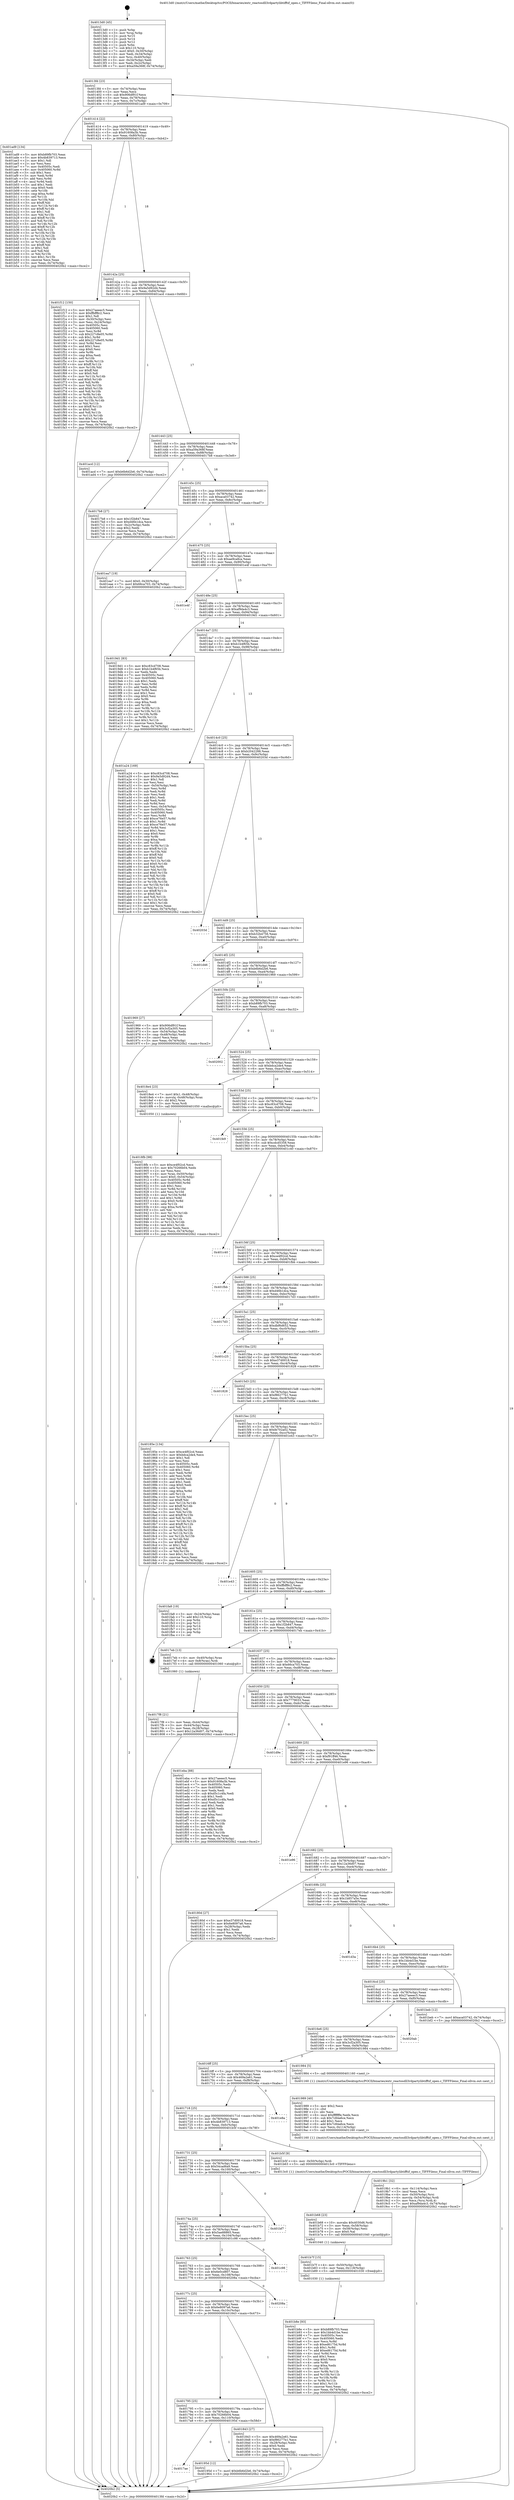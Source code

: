 digraph "0x4013d0" {
  label = "0x4013d0 (/mnt/c/Users/mathe/Desktop/tcc/POCII/binaries/extr_reactosdll3rdpartylibtifftif_open.c_TIFFFileno_Final-ollvm.out::main(0))"
  labelloc = "t"
  node[shape=record]

  Entry [label="",width=0.3,height=0.3,shape=circle,fillcolor=black,style=filled]
  "0x4013fd" [label="{
     0x4013fd [23]\l
     | [instrs]\l
     &nbsp;&nbsp;0x4013fd \<+3\>: mov -0x74(%rbp),%eax\l
     &nbsp;&nbsp;0x401400 \<+2\>: mov %eax,%ecx\l
     &nbsp;&nbsp;0x401402 \<+6\>: sub $0x906df91f,%ecx\l
     &nbsp;&nbsp;0x401408 \<+3\>: mov %eax,-0x78(%rbp)\l
     &nbsp;&nbsp;0x40140b \<+3\>: mov %ecx,-0x7c(%rbp)\l
     &nbsp;&nbsp;0x40140e \<+6\>: je 0000000000401ad9 \<main+0x709\>\l
  }"]
  "0x401ad9" [label="{
     0x401ad9 [134]\l
     | [instrs]\l
     &nbsp;&nbsp;0x401ad9 \<+5\>: mov $0xb89fb703,%eax\l
     &nbsp;&nbsp;0x401ade \<+5\>: mov $0x4b839713,%ecx\l
     &nbsp;&nbsp;0x401ae3 \<+2\>: mov $0x1,%dl\l
     &nbsp;&nbsp;0x401ae5 \<+2\>: xor %esi,%esi\l
     &nbsp;&nbsp;0x401ae7 \<+7\>: mov 0x40505c,%edi\l
     &nbsp;&nbsp;0x401aee \<+8\>: mov 0x405060,%r8d\l
     &nbsp;&nbsp;0x401af6 \<+3\>: sub $0x1,%esi\l
     &nbsp;&nbsp;0x401af9 \<+3\>: mov %edi,%r9d\l
     &nbsp;&nbsp;0x401afc \<+3\>: add %esi,%r9d\l
     &nbsp;&nbsp;0x401aff \<+4\>: imul %r9d,%edi\l
     &nbsp;&nbsp;0x401b03 \<+3\>: and $0x1,%edi\l
     &nbsp;&nbsp;0x401b06 \<+3\>: cmp $0x0,%edi\l
     &nbsp;&nbsp;0x401b09 \<+4\>: sete %r10b\l
     &nbsp;&nbsp;0x401b0d \<+4\>: cmp $0xa,%r8d\l
     &nbsp;&nbsp;0x401b11 \<+4\>: setl %r11b\l
     &nbsp;&nbsp;0x401b15 \<+3\>: mov %r10b,%bl\l
     &nbsp;&nbsp;0x401b18 \<+3\>: xor $0xff,%bl\l
     &nbsp;&nbsp;0x401b1b \<+3\>: mov %r11b,%r14b\l
     &nbsp;&nbsp;0x401b1e \<+4\>: xor $0xff,%r14b\l
     &nbsp;&nbsp;0x401b22 \<+3\>: xor $0x1,%dl\l
     &nbsp;&nbsp;0x401b25 \<+3\>: mov %bl,%r15b\l
     &nbsp;&nbsp;0x401b28 \<+4\>: and $0xff,%r15b\l
     &nbsp;&nbsp;0x401b2c \<+3\>: and %dl,%r10b\l
     &nbsp;&nbsp;0x401b2f \<+3\>: mov %r14b,%r12b\l
     &nbsp;&nbsp;0x401b32 \<+4\>: and $0xff,%r12b\l
     &nbsp;&nbsp;0x401b36 \<+3\>: and %dl,%r11b\l
     &nbsp;&nbsp;0x401b39 \<+3\>: or %r10b,%r15b\l
     &nbsp;&nbsp;0x401b3c \<+3\>: or %r11b,%r12b\l
     &nbsp;&nbsp;0x401b3f \<+3\>: xor %r12b,%r15b\l
     &nbsp;&nbsp;0x401b42 \<+3\>: or %r14b,%bl\l
     &nbsp;&nbsp;0x401b45 \<+3\>: xor $0xff,%bl\l
     &nbsp;&nbsp;0x401b48 \<+3\>: or $0x1,%dl\l
     &nbsp;&nbsp;0x401b4b \<+2\>: and %dl,%bl\l
     &nbsp;&nbsp;0x401b4d \<+3\>: or %bl,%r15b\l
     &nbsp;&nbsp;0x401b50 \<+4\>: test $0x1,%r15b\l
     &nbsp;&nbsp;0x401b54 \<+3\>: cmovne %ecx,%eax\l
     &nbsp;&nbsp;0x401b57 \<+3\>: mov %eax,-0x74(%rbp)\l
     &nbsp;&nbsp;0x401b5a \<+5\>: jmp 00000000004020b2 \<main+0xce2\>\l
  }"]
  "0x401414" [label="{
     0x401414 [22]\l
     | [instrs]\l
     &nbsp;&nbsp;0x401414 \<+5\>: jmp 0000000000401419 \<main+0x49\>\l
     &nbsp;&nbsp;0x401419 \<+3\>: mov -0x78(%rbp),%eax\l
     &nbsp;&nbsp;0x40141c \<+5\>: sub $0x91608a3b,%eax\l
     &nbsp;&nbsp;0x401421 \<+3\>: mov %eax,-0x80(%rbp)\l
     &nbsp;&nbsp;0x401424 \<+6\>: je 0000000000401f12 \<main+0xb42\>\l
  }"]
  Exit [label="",width=0.3,height=0.3,shape=circle,fillcolor=black,style=filled,peripheries=2]
  "0x401f12" [label="{
     0x401f12 [150]\l
     | [instrs]\l
     &nbsp;&nbsp;0x401f12 \<+5\>: mov $0x27aeeec5,%eax\l
     &nbsp;&nbsp;0x401f17 \<+5\>: mov $0xffbff8c2,%ecx\l
     &nbsp;&nbsp;0x401f1c \<+2\>: mov $0x1,%dl\l
     &nbsp;&nbsp;0x401f1e \<+3\>: mov -0x30(%rbp),%esi\l
     &nbsp;&nbsp;0x401f21 \<+3\>: mov %esi,-0x24(%rbp)\l
     &nbsp;&nbsp;0x401f24 \<+7\>: mov 0x40505c,%esi\l
     &nbsp;&nbsp;0x401f2b \<+7\>: mov 0x405060,%edi\l
     &nbsp;&nbsp;0x401f32 \<+3\>: mov %esi,%r8d\l
     &nbsp;&nbsp;0x401f35 \<+7\>: sub $0x227c8e05,%r8d\l
     &nbsp;&nbsp;0x401f3c \<+4\>: sub $0x1,%r8d\l
     &nbsp;&nbsp;0x401f40 \<+7\>: add $0x227c8e05,%r8d\l
     &nbsp;&nbsp;0x401f47 \<+4\>: imul %r8d,%esi\l
     &nbsp;&nbsp;0x401f4b \<+3\>: and $0x1,%esi\l
     &nbsp;&nbsp;0x401f4e \<+3\>: cmp $0x0,%esi\l
     &nbsp;&nbsp;0x401f51 \<+4\>: sete %r9b\l
     &nbsp;&nbsp;0x401f55 \<+3\>: cmp $0xa,%edi\l
     &nbsp;&nbsp;0x401f58 \<+4\>: setl %r10b\l
     &nbsp;&nbsp;0x401f5c \<+3\>: mov %r9b,%r11b\l
     &nbsp;&nbsp;0x401f5f \<+4\>: xor $0xff,%r11b\l
     &nbsp;&nbsp;0x401f63 \<+3\>: mov %r10b,%bl\l
     &nbsp;&nbsp;0x401f66 \<+3\>: xor $0xff,%bl\l
     &nbsp;&nbsp;0x401f69 \<+3\>: xor $0x0,%dl\l
     &nbsp;&nbsp;0x401f6c \<+3\>: mov %r11b,%r14b\l
     &nbsp;&nbsp;0x401f6f \<+4\>: and $0x0,%r14b\l
     &nbsp;&nbsp;0x401f73 \<+3\>: and %dl,%r9b\l
     &nbsp;&nbsp;0x401f76 \<+3\>: mov %bl,%r15b\l
     &nbsp;&nbsp;0x401f79 \<+4\>: and $0x0,%r15b\l
     &nbsp;&nbsp;0x401f7d \<+3\>: and %dl,%r10b\l
     &nbsp;&nbsp;0x401f80 \<+3\>: or %r9b,%r14b\l
     &nbsp;&nbsp;0x401f83 \<+3\>: or %r10b,%r15b\l
     &nbsp;&nbsp;0x401f86 \<+3\>: xor %r15b,%r14b\l
     &nbsp;&nbsp;0x401f89 \<+3\>: or %bl,%r11b\l
     &nbsp;&nbsp;0x401f8c \<+4\>: xor $0xff,%r11b\l
     &nbsp;&nbsp;0x401f90 \<+3\>: or $0x0,%dl\l
     &nbsp;&nbsp;0x401f93 \<+3\>: and %dl,%r11b\l
     &nbsp;&nbsp;0x401f96 \<+3\>: or %r11b,%r14b\l
     &nbsp;&nbsp;0x401f99 \<+4\>: test $0x1,%r14b\l
     &nbsp;&nbsp;0x401f9d \<+3\>: cmovne %ecx,%eax\l
     &nbsp;&nbsp;0x401fa0 \<+3\>: mov %eax,-0x74(%rbp)\l
     &nbsp;&nbsp;0x401fa3 \<+5\>: jmp 00000000004020b2 \<main+0xce2\>\l
  }"]
  "0x40142a" [label="{
     0x40142a [25]\l
     | [instrs]\l
     &nbsp;&nbsp;0x40142a \<+5\>: jmp 000000000040142f \<main+0x5f\>\l
     &nbsp;&nbsp;0x40142f \<+3\>: mov -0x78(%rbp),%eax\l
     &nbsp;&nbsp;0x401432 \<+5\>: sub $0x9a5d92d4,%eax\l
     &nbsp;&nbsp;0x401437 \<+6\>: mov %eax,-0x84(%rbp)\l
     &nbsp;&nbsp;0x40143d \<+6\>: je 0000000000401acd \<main+0x6fd\>\l
  }"]
  "0x401b8e" [label="{
     0x401b8e [93]\l
     | [instrs]\l
     &nbsp;&nbsp;0x401b8e \<+5\>: mov $0xb89fb703,%eax\l
     &nbsp;&nbsp;0x401b93 \<+5\>: mov $0x1bb4d1be,%esi\l
     &nbsp;&nbsp;0x401b98 \<+7\>: mov 0x40505c,%ecx\l
     &nbsp;&nbsp;0x401b9f \<+7\>: mov 0x405060,%edx\l
     &nbsp;&nbsp;0x401ba6 \<+3\>: mov %ecx,%r8d\l
     &nbsp;&nbsp;0x401ba9 \<+7\>: sub $0xed6175d,%r8d\l
     &nbsp;&nbsp;0x401bb0 \<+4\>: sub $0x1,%r8d\l
     &nbsp;&nbsp;0x401bb4 \<+7\>: add $0xed6175d,%r8d\l
     &nbsp;&nbsp;0x401bbb \<+4\>: imul %r8d,%ecx\l
     &nbsp;&nbsp;0x401bbf \<+3\>: and $0x1,%ecx\l
     &nbsp;&nbsp;0x401bc2 \<+3\>: cmp $0x0,%ecx\l
     &nbsp;&nbsp;0x401bc5 \<+4\>: sete %r9b\l
     &nbsp;&nbsp;0x401bc9 \<+3\>: cmp $0xa,%edx\l
     &nbsp;&nbsp;0x401bcc \<+4\>: setl %r10b\l
     &nbsp;&nbsp;0x401bd0 \<+3\>: mov %r9b,%r11b\l
     &nbsp;&nbsp;0x401bd3 \<+3\>: and %r10b,%r11b\l
     &nbsp;&nbsp;0x401bd6 \<+3\>: xor %r10b,%r9b\l
     &nbsp;&nbsp;0x401bd9 \<+3\>: or %r9b,%r11b\l
     &nbsp;&nbsp;0x401bdc \<+4\>: test $0x1,%r11b\l
     &nbsp;&nbsp;0x401be0 \<+3\>: cmovne %esi,%eax\l
     &nbsp;&nbsp;0x401be3 \<+3\>: mov %eax,-0x74(%rbp)\l
     &nbsp;&nbsp;0x401be6 \<+5\>: jmp 00000000004020b2 \<main+0xce2\>\l
  }"]
  "0x401acd" [label="{
     0x401acd [12]\l
     | [instrs]\l
     &nbsp;&nbsp;0x401acd \<+7\>: movl $0xb6b6d2b6,-0x74(%rbp)\l
     &nbsp;&nbsp;0x401ad4 \<+5\>: jmp 00000000004020b2 \<main+0xce2\>\l
  }"]
  "0x401443" [label="{
     0x401443 [25]\l
     | [instrs]\l
     &nbsp;&nbsp;0x401443 \<+5\>: jmp 0000000000401448 \<main+0x78\>\l
     &nbsp;&nbsp;0x401448 \<+3\>: mov -0x78(%rbp),%eax\l
     &nbsp;&nbsp;0x40144b \<+5\>: sub $0xa59a368f,%eax\l
     &nbsp;&nbsp;0x401450 \<+6\>: mov %eax,-0x88(%rbp)\l
     &nbsp;&nbsp;0x401456 \<+6\>: je 00000000004017b8 \<main+0x3e8\>\l
  }"]
  "0x401b7f" [label="{
     0x401b7f [15]\l
     | [instrs]\l
     &nbsp;&nbsp;0x401b7f \<+4\>: mov -0x50(%rbp),%rdi\l
     &nbsp;&nbsp;0x401b83 \<+6\>: mov %eax,-0x118(%rbp)\l
     &nbsp;&nbsp;0x401b89 \<+5\>: call 0000000000401030 \<free@plt\>\l
     | [calls]\l
     &nbsp;&nbsp;0x401030 \{1\} (unknown)\l
  }"]
  "0x4017b8" [label="{
     0x4017b8 [27]\l
     | [instrs]\l
     &nbsp;&nbsp;0x4017b8 \<+5\>: mov $0x1f2b847,%eax\l
     &nbsp;&nbsp;0x4017bd \<+5\>: mov $0xd46b1dca,%ecx\l
     &nbsp;&nbsp;0x4017c2 \<+3\>: mov -0x2c(%rbp),%edx\l
     &nbsp;&nbsp;0x4017c5 \<+3\>: cmp $0x2,%edx\l
     &nbsp;&nbsp;0x4017c8 \<+3\>: cmovne %ecx,%eax\l
     &nbsp;&nbsp;0x4017cb \<+3\>: mov %eax,-0x74(%rbp)\l
     &nbsp;&nbsp;0x4017ce \<+5\>: jmp 00000000004020b2 \<main+0xce2\>\l
  }"]
  "0x40145c" [label="{
     0x40145c [25]\l
     | [instrs]\l
     &nbsp;&nbsp;0x40145c \<+5\>: jmp 0000000000401461 \<main+0x91\>\l
     &nbsp;&nbsp;0x401461 \<+3\>: mov -0x78(%rbp),%eax\l
     &nbsp;&nbsp;0x401464 \<+5\>: sub $0xaca03742,%eax\l
     &nbsp;&nbsp;0x401469 \<+6\>: mov %eax,-0x8c(%rbp)\l
     &nbsp;&nbsp;0x40146f \<+6\>: je 0000000000401ea7 \<main+0xad7\>\l
  }"]
  "0x4020b2" [label="{
     0x4020b2 [5]\l
     | [instrs]\l
     &nbsp;&nbsp;0x4020b2 \<+5\>: jmp 00000000004013fd \<main+0x2d\>\l
  }"]
  "0x4013d0" [label="{
     0x4013d0 [45]\l
     | [instrs]\l
     &nbsp;&nbsp;0x4013d0 \<+1\>: push %rbp\l
     &nbsp;&nbsp;0x4013d1 \<+3\>: mov %rsp,%rbp\l
     &nbsp;&nbsp;0x4013d4 \<+2\>: push %r15\l
     &nbsp;&nbsp;0x4013d6 \<+2\>: push %r14\l
     &nbsp;&nbsp;0x4013d8 \<+2\>: push %r12\l
     &nbsp;&nbsp;0x4013da \<+1\>: push %rbx\l
     &nbsp;&nbsp;0x4013db \<+7\>: sub $0x110,%rsp\l
     &nbsp;&nbsp;0x4013e2 \<+7\>: movl $0x0,-0x30(%rbp)\l
     &nbsp;&nbsp;0x4013e9 \<+3\>: mov %edi,-0x34(%rbp)\l
     &nbsp;&nbsp;0x4013ec \<+4\>: mov %rsi,-0x40(%rbp)\l
     &nbsp;&nbsp;0x4013f0 \<+3\>: mov -0x34(%rbp),%edi\l
     &nbsp;&nbsp;0x4013f3 \<+3\>: mov %edi,-0x2c(%rbp)\l
     &nbsp;&nbsp;0x4013f6 \<+7\>: movl $0xa59a368f,-0x74(%rbp)\l
  }"]
  "0x401b68" [label="{
     0x401b68 [23]\l
     | [instrs]\l
     &nbsp;&nbsp;0x401b68 \<+10\>: movabs $0x4030d6,%rdi\l
     &nbsp;&nbsp;0x401b72 \<+3\>: mov %eax,-0x58(%rbp)\l
     &nbsp;&nbsp;0x401b75 \<+3\>: mov -0x58(%rbp),%esi\l
     &nbsp;&nbsp;0x401b78 \<+2\>: mov $0x0,%al\l
     &nbsp;&nbsp;0x401b7a \<+5\>: call 0000000000401040 \<printf@plt\>\l
     | [calls]\l
     &nbsp;&nbsp;0x401040 \{1\} (unknown)\l
  }"]
  "0x401ea7" [label="{
     0x401ea7 [19]\l
     | [instrs]\l
     &nbsp;&nbsp;0x401ea7 \<+7\>: movl $0x0,-0x30(%rbp)\l
     &nbsp;&nbsp;0x401eae \<+7\>: movl $0x66ca703,-0x74(%rbp)\l
     &nbsp;&nbsp;0x401eb5 \<+5\>: jmp 00000000004020b2 \<main+0xce2\>\l
  }"]
  "0x401475" [label="{
     0x401475 [25]\l
     | [instrs]\l
     &nbsp;&nbsp;0x401475 \<+5\>: jmp 000000000040147a \<main+0xaa\>\l
     &nbsp;&nbsp;0x40147a \<+3\>: mov -0x78(%rbp),%eax\l
     &nbsp;&nbsp;0x40147d \<+5\>: sub $0xae9ca8ca,%eax\l
     &nbsp;&nbsp;0x401482 \<+6\>: mov %eax,-0x90(%rbp)\l
     &nbsp;&nbsp;0x401488 \<+6\>: je 0000000000401e4f \<main+0xa7f\>\l
  }"]
  "0x4019b1" [label="{
     0x4019b1 [32]\l
     | [instrs]\l
     &nbsp;&nbsp;0x4019b1 \<+6\>: mov -0x114(%rbp),%ecx\l
     &nbsp;&nbsp;0x4019b7 \<+3\>: imul %eax,%ecx\l
     &nbsp;&nbsp;0x4019ba \<+4\>: mov -0x50(%rbp),%rsi\l
     &nbsp;&nbsp;0x4019be \<+4\>: movslq -0x54(%rbp),%rdi\l
     &nbsp;&nbsp;0x4019c2 \<+3\>: mov %ecx,(%rsi,%rdi,4)\l
     &nbsp;&nbsp;0x4019c5 \<+7\>: movl $0xaf9da4c3,-0x74(%rbp)\l
     &nbsp;&nbsp;0x4019cc \<+5\>: jmp 00000000004020b2 \<main+0xce2\>\l
  }"]
  "0x401e4f" [label="{
     0x401e4f\l
  }", style=dashed]
  "0x40148e" [label="{
     0x40148e [25]\l
     | [instrs]\l
     &nbsp;&nbsp;0x40148e \<+5\>: jmp 0000000000401493 \<main+0xc3\>\l
     &nbsp;&nbsp;0x401493 \<+3\>: mov -0x78(%rbp),%eax\l
     &nbsp;&nbsp;0x401496 \<+5\>: sub $0xaf9da4c3,%eax\l
     &nbsp;&nbsp;0x40149b \<+6\>: mov %eax,-0x94(%rbp)\l
     &nbsp;&nbsp;0x4014a1 \<+6\>: je 00000000004019d1 \<main+0x601\>\l
  }"]
  "0x401989" [label="{
     0x401989 [40]\l
     | [instrs]\l
     &nbsp;&nbsp;0x401989 \<+5\>: mov $0x2,%ecx\l
     &nbsp;&nbsp;0x40198e \<+1\>: cltd\l
     &nbsp;&nbsp;0x40198f \<+2\>: idiv %ecx\l
     &nbsp;&nbsp;0x401991 \<+6\>: imul $0xfffffffe,%edx,%ecx\l
     &nbsp;&nbsp;0x401997 \<+6\>: sub $0x7c84a6ce,%ecx\l
     &nbsp;&nbsp;0x40199d \<+3\>: add $0x1,%ecx\l
     &nbsp;&nbsp;0x4019a0 \<+6\>: add $0x7c84a6ce,%ecx\l
     &nbsp;&nbsp;0x4019a6 \<+6\>: mov %ecx,-0x114(%rbp)\l
     &nbsp;&nbsp;0x4019ac \<+5\>: call 0000000000401160 \<next_i\>\l
     | [calls]\l
     &nbsp;&nbsp;0x401160 \{1\} (/mnt/c/Users/mathe/Desktop/tcc/POCII/binaries/extr_reactosdll3rdpartylibtifftif_open.c_TIFFFileno_Final-ollvm.out::next_i)\l
  }"]
  "0x4019d1" [label="{
     0x4019d1 [83]\l
     | [instrs]\l
     &nbsp;&nbsp;0x4019d1 \<+5\>: mov $0xc83cd708,%eax\l
     &nbsp;&nbsp;0x4019d6 \<+5\>: mov $0xb1b4f65b,%ecx\l
     &nbsp;&nbsp;0x4019db \<+2\>: xor %edx,%edx\l
     &nbsp;&nbsp;0x4019dd \<+7\>: mov 0x40505c,%esi\l
     &nbsp;&nbsp;0x4019e4 \<+7\>: mov 0x405060,%edi\l
     &nbsp;&nbsp;0x4019eb \<+3\>: sub $0x1,%edx\l
     &nbsp;&nbsp;0x4019ee \<+3\>: mov %esi,%r8d\l
     &nbsp;&nbsp;0x4019f1 \<+3\>: add %edx,%r8d\l
     &nbsp;&nbsp;0x4019f4 \<+4\>: imul %r8d,%esi\l
     &nbsp;&nbsp;0x4019f8 \<+3\>: and $0x1,%esi\l
     &nbsp;&nbsp;0x4019fb \<+3\>: cmp $0x0,%esi\l
     &nbsp;&nbsp;0x4019fe \<+4\>: sete %r9b\l
     &nbsp;&nbsp;0x401a02 \<+3\>: cmp $0xa,%edi\l
     &nbsp;&nbsp;0x401a05 \<+4\>: setl %r10b\l
     &nbsp;&nbsp;0x401a09 \<+3\>: mov %r9b,%r11b\l
     &nbsp;&nbsp;0x401a0c \<+3\>: and %r10b,%r11b\l
     &nbsp;&nbsp;0x401a0f \<+3\>: xor %r10b,%r9b\l
     &nbsp;&nbsp;0x401a12 \<+3\>: or %r9b,%r11b\l
     &nbsp;&nbsp;0x401a15 \<+4\>: test $0x1,%r11b\l
     &nbsp;&nbsp;0x401a19 \<+3\>: cmovne %ecx,%eax\l
     &nbsp;&nbsp;0x401a1c \<+3\>: mov %eax,-0x74(%rbp)\l
     &nbsp;&nbsp;0x401a1f \<+5\>: jmp 00000000004020b2 \<main+0xce2\>\l
  }"]
  "0x4014a7" [label="{
     0x4014a7 [25]\l
     | [instrs]\l
     &nbsp;&nbsp;0x4014a7 \<+5\>: jmp 00000000004014ac \<main+0xdc\>\l
     &nbsp;&nbsp;0x4014ac \<+3\>: mov -0x78(%rbp),%eax\l
     &nbsp;&nbsp;0x4014af \<+5\>: sub $0xb1b4f65b,%eax\l
     &nbsp;&nbsp;0x4014b4 \<+6\>: mov %eax,-0x98(%rbp)\l
     &nbsp;&nbsp;0x4014ba \<+6\>: je 0000000000401a24 \<main+0x654\>\l
  }"]
  "0x4017ae" [label="{
     0x4017ae\l
  }", style=dashed]
  "0x401a24" [label="{
     0x401a24 [169]\l
     | [instrs]\l
     &nbsp;&nbsp;0x401a24 \<+5\>: mov $0xc83cd708,%eax\l
     &nbsp;&nbsp;0x401a29 \<+5\>: mov $0x9a5d92d4,%ecx\l
     &nbsp;&nbsp;0x401a2e \<+2\>: mov $0x1,%dl\l
     &nbsp;&nbsp;0x401a30 \<+2\>: xor %esi,%esi\l
     &nbsp;&nbsp;0x401a32 \<+3\>: mov -0x54(%rbp),%edi\l
     &nbsp;&nbsp;0x401a35 \<+3\>: mov %esi,%r8d\l
     &nbsp;&nbsp;0x401a38 \<+3\>: sub %edi,%r8d\l
     &nbsp;&nbsp;0x401a3b \<+2\>: mov %esi,%edi\l
     &nbsp;&nbsp;0x401a3d \<+3\>: sub $0x1,%edi\l
     &nbsp;&nbsp;0x401a40 \<+3\>: add %edi,%r8d\l
     &nbsp;&nbsp;0x401a43 \<+3\>: sub %r8d,%esi\l
     &nbsp;&nbsp;0x401a46 \<+3\>: mov %esi,-0x54(%rbp)\l
     &nbsp;&nbsp;0x401a49 \<+7\>: mov 0x40505c,%esi\l
     &nbsp;&nbsp;0x401a50 \<+7\>: mov 0x405060,%edi\l
     &nbsp;&nbsp;0x401a57 \<+3\>: mov %esi,%r8d\l
     &nbsp;&nbsp;0x401a5a \<+7\>: add $0xce76e57,%r8d\l
     &nbsp;&nbsp;0x401a61 \<+4\>: sub $0x1,%r8d\l
     &nbsp;&nbsp;0x401a65 \<+7\>: sub $0xce76e57,%r8d\l
     &nbsp;&nbsp;0x401a6c \<+4\>: imul %r8d,%esi\l
     &nbsp;&nbsp;0x401a70 \<+3\>: and $0x1,%esi\l
     &nbsp;&nbsp;0x401a73 \<+3\>: cmp $0x0,%esi\l
     &nbsp;&nbsp;0x401a76 \<+4\>: sete %r9b\l
     &nbsp;&nbsp;0x401a7a \<+3\>: cmp $0xa,%edi\l
     &nbsp;&nbsp;0x401a7d \<+4\>: setl %r10b\l
     &nbsp;&nbsp;0x401a81 \<+3\>: mov %r9b,%r11b\l
     &nbsp;&nbsp;0x401a84 \<+4\>: xor $0xff,%r11b\l
     &nbsp;&nbsp;0x401a88 \<+3\>: mov %r10b,%bl\l
     &nbsp;&nbsp;0x401a8b \<+3\>: xor $0xff,%bl\l
     &nbsp;&nbsp;0x401a8e \<+3\>: xor $0x0,%dl\l
     &nbsp;&nbsp;0x401a91 \<+3\>: mov %r11b,%r14b\l
     &nbsp;&nbsp;0x401a94 \<+4\>: and $0x0,%r14b\l
     &nbsp;&nbsp;0x401a98 \<+3\>: and %dl,%r9b\l
     &nbsp;&nbsp;0x401a9b \<+3\>: mov %bl,%r15b\l
     &nbsp;&nbsp;0x401a9e \<+4\>: and $0x0,%r15b\l
     &nbsp;&nbsp;0x401aa2 \<+3\>: and %dl,%r10b\l
     &nbsp;&nbsp;0x401aa5 \<+3\>: or %r9b,%r14b\l
     &nbsp;&nbsp;0x401aa8 \<+3\>: or %r10b,%r15b\l
     &nbsp;&nbsp;0x401aab \<+3\>: xor %r15b,%r14b\l
     &nbsp;&nbsp;0x401aae \<+3\>: or %bl,%r11b\l
     &nbsp;&nbsp;0x401ab1 \<+4\>: xor $0xff,%r11b\l
     &nbsp;&nbsp;0x401ab5 \<+3\>: or $0x0,%dl\l
     &nbsp;&nbsp;0x401ab8 \<+3\>: and %dl,%r11b\l
     &nbsp;&nbsp;0x401abb \<+3\>: or %r11b,%r14b\l
     &nbsp;&nbsp;0x401abe \<+4\>: test $0x1,%r14b\l
     &nbsp;&nbsp;0x401ac2 \<+3\>: cmovne %ecx,%eax\l
     &nbsp;&nbsp;0x401ac5 \<+3\>: mov %eax,-0x74(%rbp)\l
     &nbsp;&nbsp;0x401ac8 \<+5\>: jmp 00000000004020b2 \<main+0xce2\>\l
  }"]
  "0x4014c0" [label="{
     0x4014c0 [25]\l
     | [instrs]\l
     &nbsp;&nbsp;0x4014c0 \<+5\>: jmp 00000000004014c5 \<main+0xf5\>\l
     &nbsp;&nbsp;0x4014c5 \<+3\>: mov -0x78(%rbp),%eax\l
     &nbsp;&nbsp;0x4014c8 \<+5\>: sub $0xb2042288,%eax\l
     &nbsp;&nbsp;0x4014cd \<+6\>: mov %eax,-0x9c(%rbp)\l
     &nbsp;&nbsp;0x4014d3 \<+6\>: je 000000000040203d \<main+0xc6d\>\l
  }"]
  "0x40195d" [label="{
     0x40195d [12]\l
     | [instrs]\l
     &nbsp;&nbsp;0x40195d \<+7\>: movl $0xb6b6d2b6,-0x74(%rbp)\l
     &nbsp;&nbsp;0x401964 \<+5\>: jmp 00000000004020b2 \<main+0xce2\>\l
  }"]
  "0x40203d" [label="{
     0x40203d\l
  }", style=dashed]
  "0x4014d9" [label="{
     0x4014d9 [25]\l
     | [instrs]\l
     &nbsp;&nbsp;0x4014d9 \<+5\>: jmp 00000000004014de \<main+0x10e\>\l
     &nbsp;&nbsp;0x4014de \<+3\>: mov -0x78(%rbp),%eax\l
     &nbsp;&nbsp;0x4014e1 \<+5\>: sub $0xb32b4756,%eax\l
     &nbsp;&nbsp;0x4014e6 \<+6\>: mov %eax,-0xa0(%rbp)\l
     &nbsp;&nbsp;0x4014ec \<+6\>: je 0000000000401d46 \<main+0x976\>\l
  }"]
  "0x4018fb" [label="{
     0x4018fb [98]\l
     | [instrs]\l
     &nbsp;&nbsp;0x4018fb \<+5\>: mov $0xce4f02cd,%ecx\l
     &nbsp;&nbsp;0x401900 \<+5\>: mov $0x70266b04,%edx\l
     &nbsp;&nbsp;0x401905 \<+2\>: xor %esi,%esi\l
     &nbsp;&nbsp;0x401907 \<+4\>: mov %rax,-0x50(%rbp)\l
     &nbsp;&nbsp;0x40190b \<+7\>: movl $0x0,-0x54(%rbp)\l
     &nbsp;&nbsp;0x401912 \<+8\>: mov 0x40505c,%r8d\l
     &nbsp;&nbsp;0x40191a \<+8\>: mov 0x405060,%r9d\l
     &nbsp;&nbsp;0x401922 \<+3\>: sub $0x1,%esi\l
     &nbsp;&nbsp;0x401925 \<+3\>: mov %r8d,%r10d\l
     &nbsp;&nbsp;0x401928 \<+3\>: add %esi,%r10d\l
     &nbsp;&nbsp;0x40192b \<+4\>: imul %r10d,%r8d\l
     &nbsp;&nbsp;0x40192f \<+4\>: and $0x1,%r8d\l
     &nbsp;&nbsp;0x401933 \<+4\>: cmp $0x0,%r8d\l
     &nbsp;&nbsp;0x401937 \<+4\>: sete %r11b\l
     &nbsp;&nbsp;0x40193b \<+4\>: cmp $0xa,%r9d\l
     &nbsp;&nbsp;0x40193f \<+3\>: setl %bl\l
     &nbsp;&nbsp;0x401942 \<+3\>: mov %r11b,%r14b\l
     &nbsp;&nbsp;0x401945 \<+3\>: and %bl,%r14b\l
     &nbsp;&nbsp;0x401948 \<+3\>: xor %bl,%r11b\l
     &nbsp;&nbsp;0x40194b \<+3\>: or %r11b,%r14b\l
     &nbsp;&nbsp;0x40194e \<+4\>: test $0x1,%r14b\l
     &nbsp;&nbsp;0x401952 \<+3\>: cmovne %edx,%ecx\l
     &nbsp;&nbsp;0x401955 \<+3\>: mov %ecx,-0x74(%rbp)\l
     &nbsp;&nbsp;0x401958 \<+5\>: jmp 00000000004020b2 \<main+0xce2\>\l
  }"]
  "0x401d46" [label="{
     0x401d46\l
  }", style=dashed]
  "0x4014f2" [label="{
     0x4014f2 [25]\l
     | [instrs]\l
     &nbsp;&nbsp;0x4014f2 \<+5\>: jmp 00000000004014f7 \<main+0x127\>\l
     &nbsp;&nbsp;0x4014f7 \<+3\>: mov -0x78(%rbp),%eax\l
     &nbsp;&nbsp;0x4014fa \<+5\>: sub $0xb6b6d2b6,%eax\l
     &nbsp;&nbsp;0x4014ff \<+6\>: mov %eax,-0xa4(%rbp)\l
     &nbsp;&nbsp;0x401505 \<+6\>: je 0000000000401969 \<main+0x599\>\l
  }"]
  "0x401795" [label="{
     0x401795 [25]\l
     | [instrs]\l
     &nbsp;&nbsp;0x401795 \<+5\>: jmp 000000000040179a \<main+0x3ca\>\l
     &nbsp;&nbsp;0x40179a \<+3\>: mov -0x78(%rbp),%eax\l
     &nbsp;&nbsp;0x40179d \<+5\>: sub $0x70266b04,%eax\l
     &nbsp;&nbsp;0x4017a2 \<+6\>: mov %eax,-0x110(%rbp)\l
     &nbsp;&nbsp;0x4017a8 \<+6\>: je 000000000040195d \<main+0x58d\>\l
  }"]
  "0x401969" [label="{
     0x401969 [27]\l
     | [instrs]\l
     &nbsp;&nbsp;0x401969 \<+5\>: mov $0x906df91f,%eax\l
     &nbsp;&nbsp;0x40196e \<+5\>: mov $0x3cf2a305,%ecx\l
     &nbsp;&nbsp;0x401973 \<+3\>: mov -0x54(%rbp),%edx\l
     &nbsp;&nbsp;0x401976 \<+3\>: cmp -0x48(%rbp),%edx\l
     &nbsp;&nbsp;0x401979 \<+3\>: cmovl %ecx,%eax\l
     &nbsp;&nbsp;0x40197c \<+3\>: mov %eax,-0x74(%rbp)\l
     &nbsp;&nbsp;0x40197f \<+5\>: jmp 00000000004020b2 \<main+0xce2\>\l
  }"]
  "0x40150b" [label="{
     0x40150b [25]\l
     | [instrs]\l
     &nbsp;&nbsp;0x40150b \<+5\>: jmp 0000000000401510 \<main+0x140\>\l
     &nbsp;&nbsp;0x401510 \<+3\>: mov -0x78(%rbp),%eax\l
     &nbsp;&nbsp;0x401513 \<+5\>: sub $0xb89fb703,%eax\l
     &nbsp;&nbsp;0x401518 \<+6\>: mov %eax,-0xa8(%rbp)\l
     &nbsp;&nbsp;0x40151e \<+6\>: je 0000000000402002 \<main+0xc32\>\l
  }"]
  "0x401843" [label="{
     0x401843 [27]\l
     | [instrs]\l
     &nbsp;&nbsp;0x401843 \<+5\>: mov $0x469a2e61,%eax\l
     &nbsp;&nbsp;0x401848 \<+5\>: mov $0xf86277b1,%ecx\l
     &nbsp;&nbsp;0x40184d \<+3\>: mov -0x28(%rbp),%edx\l
     &nbsp;&nbsp;0x401850 \<+3\>: cmp $0x0,%edx\l
     &nbsp;&nbsp;0x401853 \<+3\>: cmove %ecx,%eax\l
     &nbsp;&nbsp;0x401856 \<+3\>: mov %eax,-0x74(%rbp)\l
     &nbsp;&nbsp;0x401859 \<+5\>: jmp 00000000004020b2 \<main+0xce2\>\l
  }"]
  "0x402002" [label="{
     0x402002\l
  }", style=dashed]
  "0x401524" [label="{
     0x401524 [25]\l
     | [instrs]\l
     &nbsp;&nbsp;0x401524 \<+5\>: jmp 0000000000401529 \<main+0x159\>\l
     &nbsp;&nbsp;0x401529 \<+3\>: mov -0x78(%rbp),%eax\l
     &nbsp;&nbsp;0x40152c \<+5\>: sub $0xbdca2de4,%eax\l
     &nbsp;&nbsp;0x401531 \<+6\>: mov %eax,-0xac(%rbp)\l
     &nbsp;&nbsp;0x401537 \<+6\>: je 00000000004018e4 \<main+0x514\>\l
  }"]
  "0x40177c" [label="{
     0x40177c [25]\l
     | [instrs]\l
     &nbsp;&nbsp;0x40177c \<+5\>: jmp 0000000000401781 \<main+0x3b1\>\l
     &nbsp;&nbsp;0x401781 \<+3\>: mov -0x78(%rbp),%eax\l
     &nbsp;&nbsp;0x401784 \<+5\>: sub $0x6e8097a6,%eax\l
     &nbsp;&nbsp;0x401789 \<+6\>: mov %eax,-0x10c(%rbp)\l
     &nbsp;&nbsp;0x40178f \<+6\>: je 0000000000401843 \<main+0x473\>\l
  }"]
  "0x4018e4" [label="{
     0x4018e4 [23]\l
     | [instrs]\l
     &nbsp;&nbsp;0x4018e4 \<+7\>: movl $0x1,-0x48(%rbp)\l
     &nbsp;&nbsp;0x4018eb \<+4\>: movslq -0x48(%rbp),%rax\l
     &nbsp;&nbsp;0x4018ef \<+4\>: shl $0x2,%rax\l
     &nbsp;&nbsp;0x4018f3 \<+3\>: mov %rax,%rdi\l
     &nbsp;&nbsp;0x4018f6 \<+5\>: call 0000000000401050 \<malloc@plt\>\l
     | [calls]\l
     &nbsp;&nbsp;0x401050 \{1\} (unknown)\l
  }"]
  "0x40153d" [label="{
     0x40153d [25]\l
     | [instrs]\l
     &nbsp;&nbsp;0x40153d \<+5\>: jmp 0000000000401542 \<main+0x172\>\l
     &nbsp;&nbsp;0x401542 \<+3\>: mov -0x78(%rbp),%eax\l
     &nbsp;&nbsp;0x401545 \<+5\>: sub $0xc83cd708,%eax\l
     &nbsp;&nbsp;0x40154a \<+6\>: mov %eax,-0xb0(%rbp)\l
     &nbsp;&nbsp;0x401550 \<+6\>: je 0000000000401fe9 \<main+0xc19\>\l
  }"]
  "0x40208a" [label="{
     0x40208a\l
  }", style=dashed]
  "0x401fe9" [label="{
     0x401fe9\l
  }", style=dashed]
  "0x401556" [label="{
     0x401556 [25]\l
     | [instrs]\l
     &nbsp;&nbsp;0x401556 \<+5\>: jmp 000000000040155b \<main+0x18b\>\l
     &nbsp;&nbsp;0x40155b \<+3\>: mov -0x78(%rbp),%eax\l
     &nbsp;&nbsp;0x40155e \<+5\>: sub $0xcdcd5358,%eax\l
     &nbsp;&nbsp;0x401563 \<+6\>: mov %eax,-0xb4(%rbp)\l
     &nbsp;&nbsp;0x401569 \<+6\>: je 0000000000401c40 \<main+0x870\>\l
  }"]
  "0x401763" [label="{
     0x401763 [25]\l
     | [instrs]\l
     &nbsp;&nbsp;0x401763 \<+5\>: jmp 0000000000401768 \<main+0x398\>\l
     &nbsp;&nbsp;0x401768 \<+3\>: mov -0x78(%rbp),%eax\l
     &nbsp;&nbsp;0x40176b \<+5\>: sub $0x6e0cd807,%eax\l
     &nbsp;&nbsp;0x401770 \<+6\>: mov %eax,-0x108(%rbp)\l
     &nbsp;&nbsp;0x401776 \<+6\>: je 000000000040208a \<main+0xcba\>\l
  }"]
  "0x401c40" [label="{
     0x401c40\l
  }", style=dashed]
  "0x40156f" [label="{
     0x40156f [25]\l
     | [instrs]\l
     &nbsp;&nbsp;0x40156f \<+5\>: jmp 0000000000401574 \<main+0x1a4\>\l
     &nbsp;&nbsp;0x401574 \<+3\>: mov -0x78(%rbp),%eax\l
     &nbsp;&nbsp;0x401577 \<+5\>: sub $0xce4f02cd,%eax\l
     &nbsp;&nbsp;0x40157c \<+6\>: mov %eax,-0xb8(%rbp)\l
     &nbsp;&nbsp;0x401582 \<+6\>: je 0000000000401fbb \<main+0xbeb\>\l
  }"]
  "0x401c98" [label="{
     0x401c98\l
  }", style=dashed]
  "0x401fbb" [label="{
     0x401fbb\l
  }", style=dashed]
  "0x401588" [label="{
     0x401588 [25]\l
     | [instrs]\l
     &nbsp;&nbsp;0x401588 \<+5\>: jmp 000000000040158d \<main+0x1bd\>\l
     &nbsp;&nbsp;0x40158d \<+3\>: mov -0x78(%rbp),%eax\l
     &nbsp;&nbsp;0x401590 \<+5\>: sub $0xd46b1dca,%eax\l
     &nbsp;&nbsp;0x401595 \<+6\>: mov %eax,-0xbc(%rbp)\l
     &nbsp;&nbsp;0x40159b \<+6\>: je 00000000004017d3 \<main+0x403\>\l
  }"]
  "0x40174a" [label="{
     0x40174a [25]\l
     | [instrs]\l
     &nbsp;&nbsp;0x40174a \<+5\>: jmp 000000000040174f \<main+0x37f\>\l
     &nbsp;&nbsp;0x40174f \<+3\>: mov -0x78(%rbp),%eax\l
     &nbsp;&nbsp;0x401752 \<+5\>: sub $0x5ae88865,%eax\l
     &nbsp;&nbsp;0x401757 \<+6\>: mov %eax,-0x104(%rbp)\l
     &nbsp;&nbsp;0x40175d \<+6\>: je 0000000000401c98 \<main+0x8c8\>\l
  }"]
  "0x4017d3" [label="{
     0x4017d3\l
  }", style=dashed]
  "0x4015a1" [label="{
     0x4015a1 [25]\l
     | [instrs]\l
     &nbsp;&nbsp;0x4015a1 \<+5\>: jmp 00000000004015a6 \<main+0x1d6\>\l
     &nbsp;&nbsp;0x4015a6 \<+3\>: mov -0x78(%rbp),%eax\l
     &nbsp;&nbsp;0x4015a9 \<+5\>: sub $0xdbf6d652,%eax\l
     &nbsp;&nbsp;0x4015ae \<+6\>: mov %eax,-0xc0(%rbp)\l
     &nbsp;&nbsp;0x4015b4 \<+6\>: je 0000000000401c25 \<main+0x855\>\l
  }"]
  "0x401bf7" [label="{
     0x401bf7\l
  }", style=dashed]
  "0x401c25" [label="{
     0x401c25\l
  }", style=dashed]
  "0x4015ba" [label="{
     0x4015ba [25]\l
     | [instrs]\l
     &nbsp;&nbsp;0x4015ba \<+5\>: jmp 00000000004015bf \<main+0x1ef\>\l
     &nbsp;&nbsp;0x4015bf \<+3\>: mov -0x78(%rbp),%eax\l
     &nbsp;&nbsp;0x4015c2 \<+5\>: sub $0xe37d0018,%eax\l
     &nbsp;&nbsp;0x4015c7 \<+6\>: mov %eax,-0xc4(%rbp)\l
     &nbsp;&nbsp;0x4015cd \<+6\>: je 0000000000401828 \<main+0x458\>\l
  }"]
  "0x401731" [label="{
     0x401731 [25]\l
     | [instrs]\l
     &nbsp;&nbsp;0x401731 \<+5\>: jmp 0000000000401736 \<main+0x366\>\l
     &nbsp;&nbsp;0x401736 \<+3\>: mov -0x78(%rbp),%eax\l
     &nbsp;&nbsp;0x401739 \<+5\>: sub $0x54cad6a9,%eax\l
     &nbsp;&nbsp;0x40173e \<+6\>: mov %eax,-0x100(%rbp)\l
     &nbsp;&nbsp;0x401744 \<+6\>: je 0000000000401bf7 \<main+0x827\>\l
  }"]
  "0x401828" [label="{
     0x401828\l
  }", style=dashed]
  "0x4015d3" [label="{
     0x4015d3 [25]\l
     | [instrs]\l
     &nbsp;&nbsp;0x4015d3 \<+5\>: jmp 00000000004015d8 \<main+0x208\>\l
     &nbsp;&nbsp;0x4015d8 \<+3\>: mov -0x78(%rbp),%eax\l
     &nbsp;&nbsp;0x4015db \<+5\>: sub $0xf86277b1,%eax\l
     &nbsp;&nbsp;0x4015e0 \<+6\>: mov %eax,-0xc8(%rbp)\l
     &nbsp;&nbsp;0x4015e6 \<+6\>: je 000000000040185e \<main+0x48e\>\l
  }"]
  "0x401b5f" [label="{
     0x401b5f [9]\l
     | [instrs]\l
     &nbsp;&nbsp;0x401b5f \<+4\>: mov -0x50(%rbp),%rdi\l
     &nbsp;&nbsp;0x401b63 \<+5\>: call 00000000004013c0 \<TIFFFileno\>\l
     | [calls]\l
     &nbsp;&nbsp;0x4013c0 \{1\} (/mnt/c/Users/mathe/Desktop/tcc/POCII/binaries/extr_reactosdll3rdpartylibtifftif_open.c_TIFFFileno_Final-ollvm.out::TIFFFileno)\l
  }"]
  "0x40185e" [label="{
     0x40185e [134]\l
     | [instrs]\l
     &nbsp;&nbsp;0x40185e \<+5\>: mov $0xce4f02cd,%eax\l
     &nbsp;&nbsp;0x401863 \<+5\>: mov $0xbdca2de4,%ecx\l
     &nbsp;&nbsp;0x401868 \<+2\>: mov $0x1,%dl\l
     &nbsp;&nbsp;0x40186a \<+2\>: xor %esi,%esi\l
     &nbsp;&nbsp;0x40186c \<+7\>: mov 0x40505c,%edi\l
     &nbsp;&nbsp;0x401873 \<+8\>: mov 0x405060,%r8d\l
     &nbsp;&nbsp;0x40187b \<+3\>: sub $0x1,%esi\l
     &nbsp;&nbsp;0x40187e \<+3\>: mov %edi,%r9d\l
     &nbsp;&nbsp;0x401881 \<+3\>: add %esi,%r9d\l
     &nbsp;&nbsp;0x401884 \<+4\>: imul %r9d,%edi\l
     &nbsp;&nbsp;0x401888 \<+3\>: and $0x1,%edi\l
     &nbsp;&nbsp;0x40188b \<+3\>: cmp $0x0,%edi\l
     &nbsp;&nbsp;0x40188e \<+4\>: sete %r10b\l
     &nbsp;&nbsp;0x401892 \<+4\>: cmp $0xa,%r8d\l
     &nbsp;&nbsp;0x401896 \<+4\>: setl %r11b\l
     &nbsp;&nbsp;0x40189a \<+3\>: mov %r10b,%bl\l
     &nbsp;&nbsp;0x40189d \<+3\>: xor $0xff,%bl\l
     &nbsp;&nbsp;0x4018a0 \<+3\>: mov %r11b,%r14b\l
     &nbsp;&nbsp;0x4018a3 \<+4\>: xor $0xff,%r14b\l
     &nbsp;&nbsp;0x4018a7 \<+3\>: xor $0x1,%dl\l
     &nbsp;&nbsp;0x4018aa \<+3\>: mov %bl,%r15b\l
     &nbsp;&nbsp;0x4018ad \<+4\>: and $0xff,%r15b\l
     &nbsp;&nbsp;0x4018b1 \<+3\>: and %dl,%r10b\l
     &nbsp;&nbsp;0x4018b4 \<+3\>: mov %r14b,%r12b\l
     &nbsp;&nbsp;0x4018b7 \<+4\>: and $0xff,%r12b\l
     &nbsp;&nbsp;0x4018bb \<+3\>: and %dl,%r11b\l
     &nbsp;&nbsp;0x4018be \<+3\>: or %r10b,%r15b\l
     &nbsp;&nbsp;0x4018c1 \<+3\>: or %r11b,%r12b\l
     &nbsp;&nbsp;0x4018c4 \<+3\>: xor %r12b,%r15b\l
     &nbsp;&nbsp;0x4018c7 \<+3\>: or %r14b,%bl\l
     &nbsp;&nbsp;0x4018ca \<+3\>: xor $0xff,%bl\l
     &nbsp;&nbsp;0x4018cd \<+3\>: or $0x1,%dl\l
     &nbsp;&nbsp;0x4018d0 \<+2\>: and %dl,%bl\l
     &nbsp;&nbsp;0x4018d2 \<+3\>: or %bl,%r15b\l
     &nbsp;&nbsp;0x4018d5 \<+4\>: test $0x1,%r15b\l
     &nbsp;&nbsp;0x4018d9 \<+3\>: cmovne %ecx,%eax\l
     &nbsp;&nbsp;0x4018dc \<+3\>: mov %eax,-0x74(%rbp)\l
     &nbsp;&nbsp;0x4018df \<+5\>: jmp 00000000004020b2 \<main+0xce2\>\l
  }"]
  "0x4015ec" [label="{
     0x4015ec [25]\l
     | [instrs]\l
     &nbsp;&nbsp;0x4015ec \<+5\>: jmp 00000000004015f1 \<main+0x221\>\l
     &nbsp;&nbsp;0x4015f1 \<+3\>: mov -0x78(%rbp),%eax\l
     &nbsp;&nbsp;0x4015f4 \<+5\>: sub $0xfe702a02,%eax\l
     &nbsp;&nbsp;0x4015f9 \<+6\>: mov %eax,-0xcc(%rbp)\l
     &nbsp;&nbsp;0x4015ff \<+6\>: je 0000000000401e43 \<main+0xa73\>\l
  }"]
  "0x401718" [label="{
     0x401718 [25]\l
     | [instrs]\l
     &nbsp;&nbsp;0x401718 \<+5\>: jmp 000000000040171d \<main+0x34d\>\l
     &nbsp;&nbsp;0x40171d \<+3\>: mov -0x78(%rbp),%eax\l
     &nbsp;&nbsp;0x401720 \<+5\>: sub $0x4b839713,%eax\l
     &nbsp;&nbsp;0x401725 \<+6\>: mov %eax,-0xfc(%rbp)\l
     &nbsp;&nbsp;0x40172b \<+6\>: je 0000000000401b5f \<main+0x78f\>\l
  }"]
  "0x401e43" [label="{
     0x401e43\l
  }", style=dashed]
  "0x401605" [label="{
     0x401605 [25]\l
     | [instrs]\l
     &nbsp;&nbsp;0x401605 \<+5\>: jmp 000000000040160a \<main+0x23a\>\l
     &nbsp;&nbsp;0x40160a \<+3\>: mov -0x78(%rbp),%eax\l
     &nbsp;&nbsp;0x40160d \<+5\>: sub $0xffbff8c2,%eax\l
     &nbsp;&nbsp;0x401612 \<+6\>: mov %eax,-0xd0(%rbp)\l
     &nbsp;&nbsp;0x401618 \<+6\>: je 0000000000401fa8 \<main+0xbd8\>\l
  }"]
  "0x401e8a" [label="{
     0x401e8a\l
  }", style=dashed]
  "0x401fa8" [label="{
     0x401fa8 [19]\l
     | [instrs]\l
     &nbsp;&nbsp;0x401fa8 \<+3\>: mov -0x24(%rbp),%eax\l
     &nbsp;&nbsp;0x401fab \<+7\>: add $0x110,%rsp\l
     &nbsp;&nbsp;0x401fb2 \<+1\>: pop %rbx\l
     &nbsp;&nbsp;0x401fb3 \<+2\>: pop %r12\l
     &nbsp;&nbsp;0x401fb5 \<+2\>: pop %r14\l
     &nbsp;&nbsp;0x401fb7 \<+2\>: pop %r15\l
     &nbsp;&nbsp;0x401fb9 \<+1\>: pop %rbp\l
     &nbsp;&nbsp;0x401fba \<+1\>: ret\l
  }"]
  "0x40161e" [label="{
     0x40161e [25]\l
     | [instrs]\l
     &nbsp;&nbsp;0x40161e \<+5\>: jmp 0000000000401623 \<main+0x253\>\l
     &nbsp;&nbsp;0x401623 \<+3\>: mov -0x78(%rbp),%eax\l
     &nbsp;&nbsp;0x401626 \<+5\>: sub $0x1f2b847,%eax\l
     &nbsp;&nbsp;0x40162b \<+6\>: mov %eax,-0xd4(%rbp)\l
     &nbsp;&nbsp;0x401631 \<+6\>: je 00000000004017eb \<main+0x41b\>\l
  }"]
  "0x4016ff" [label="{
     0x4016ff [25]\l
     | [instrs]\l
     &nbsp;&nbsp;0x4016ff \<+5\>: jmp 0000000000401704 \<main+0x334\>\l
     &nbsp;&nbsp;0x401704 \<+3\>: mov -0x78(%rbp),%eax\l
     &nbsp;&nbsp;0x401707 \<+5\>: sub $0x469a2e61,%eax\l
     &nbsp;&nbsp;0x40170c \<+6\>: mov %eax,-0xf8(%rbp)\l
     &nbsp;&nbsp;0x401712 \<+6\>: je 0000000000401e8a \<main+0xaba\>\l
  }"]
  "0x4017eb" [label="{
     0x4017eb [13]\l
     | [instrs]\l
     &nbsp;&nbsp;0x4017eb \<+4\>: mov -0x40(%rbp),%rax\l
     &nbsp;&nbsp;0x4017ef \<+4\>: mov 0x8(%rax),%rdi\l
     &nbsp;&nbsp;0x4017f3 \<+5\>: call 0000000000401060 \<atoi@plt\>\l
     | [calls]\l
     &nbsp;&nbsp;0x401060 \{1\} (unknown)\l
  }"]
  "0x401637" [label="{
     0x401637 [25]\l
     | [instrs]\l
     &nbsp;&nbsp;0x401637 \<+5\>: jmp 000000000040163c \<main+0x26c\>\l
     &nbsp;&nbsp;0x40163c \<+3\>: mov -0x78(%rbp),%eax\l
     &nbsp;&nbsp;0x40163f \<+5\>: sub $0x66ca703,%eax\l
     &nbsp;&nbsp;0x401644 \<+6\>: mov %eax,-0xd8(%rbp)\l
     &nbsp;&nbsp;0x40164a \<+6\>: je 0000000000401eba \<main+0xaea\>\l
  }"]
  "0x4017f8" [label="{
     0x4017f8 [21]\l
     | [instrs]\l
     &nbsp;&nbsp;0x4017f8 \<+3\>: mov %eax,-0x44(%rbp)\l
     &nbsp;&nbsp;0x4017fb \<+3\>: mov -0x44(%rbp),%eax\l
     &nbsp;&nbsp;0x4017fe \<+3\>: mov %eax,-0x28(%rbp)\l
     &nbsp;&nbsp;0x401801 \<+7\>: movl $0x12a36d07,-0x74(%rbp)\l
     &nbsp;&nbsp;0x401808 \<+5\>: jmp 00000000004020b2 \<main+0xce2\>\l
  }"]
  "0x401984" [label="{
     0x401984 [5]\l
     | [instrs]\l
     &nbsp;&nbsp;0x401984 \<+5\>: call 0000000000401160 \<next_i\>\l
     | [calls]\l
     &nbsp;&nbsp;0x401160 \{1\} (/mnt/c/Users/mathe/Desktop/tcc/POCII/binaries/extr_reactosdll3rdpartylibtifftif_open.c_TIFFFileno_Final-ollvm.out::next_i)\l
  }"]
  "0x401eba" [label="{
     0x401eba [88]\l
     | [instrs]\l
     &nbsp;&nbsp;0x401eba \<+5\>: mov $0x27aeeec5,%eax\l
     &nbsp;&nbsp;0x401ebf \<+5\>: mov $0x91608a3b,%ecx\l
     &nbsp;&nbsp;0x401ec4 \<+7\>: mov 0x40505c,%edx\l
     &nbsp;&nbsp;0x401ecb \<+7\>: mov 0x405060,%esi\l
     &nbsp;&nbsp;0x401ed2 \<+2\>: mov %edx,%edi\l
     &nbsp;&nbsp;0x401ed4 \<+6\>: sub $0xd5c1c4fa,%edi\l
     &nbsp;&nbsp;0x401eda \<+3\>: sub $0x1,%edi\l
     &nbsp;&nbsp;0x401edd \<+6\>: add $0xd5c1c4fa,%edi\l
     &nbsp;&nbsp;0x401ee3 \<+3\>: imul %edi,%edx\l
     &nbsp;&nbsp;0x401ee6 \<+3\>: and $0x1,%edx\l
     &nbsp;&nbsp;0x401ee9 \<+3\>: cmp $0x0,%edx\l
     &nbsp;&nbsp;0x401eec \<+4\>: sete %r8b\l
     &nbsp;&nbsp;0x401ef0 \<+3\>: cmp $0xa,%esi\l
     &nbsp;&nbsp;0x401ef3 \<+4\>: setl %r9b\l
     &nbsp;&nbsp;0x401ef7 \<+3\>: mov %r8b,%r10b\l
     &nbsp;&nbsp;0x401efa \<+3\>: and %r9b,%r10b\l
     &nbsp;&nbsp;0x401efd \<+3\>: xor %r9b,%r8b\l
     &nbsp;&nbsp;0x401f00 \<+3\>: or %r8b,%r10b\l
     &nbsp;&nbsp;0x401f03 \<+4\>: test $0x1,%r10b\l
     &nbsp;&nbsp;0x401f07 \<+3\>: cmovne %ecx,%eax\l
     &nbsp;&nbsp;0x401f0a \<+3\>: mov %eax,-0x74(%rbp)\l
     &nbsp;&nbsp;0x401f0d \<+5\>: jmp 00000000004020b2 \<main+0xce2\>\l
  }"]
  "0x401650" [label="{
     0x401650 [25]\l
     | [instrs]\l
     &nbsp;&nbsp;0x401650 \<+5\>: jmp 0000000000401655 \<main+0x285\>\l
     &nbsp;&nbsp;0x401655 \<+3\>: mov -0x78(%rbp),%eax\l
     &nbsp;&nbsp;0x401658 \<+5\>: sub $0x7779033,%eax\l
     &nbsp;&nbsp;0x40165d \<+6\>: mov %eax,-0xdc(%rbp)\l
     &nbsp;&nbsp;0x401663 \<+6\>: je 0000000000401d9e \<main+0x9ce\>\l
  }"]
  "0x4016e6" [label="{
     0x4016e6 [25]\l
     | [instrs]\l
     &nbsp;&nbsp;0x4016e6 \<+5\>: jmp 00000000004016eb \<main+0x31b\>\l
     &nbsp;&nbsp;0x4016eb \<+3\>: mov -0x78(%rbp),%eax\l
     &nbsp;&nbsp;0x4016ee \<+5\>: sub $0x3cf2a305,%eax\l
     &nbsp;&nbsp;0x4016f3 \<+6\>: mov %eax,-0xf4(%rbp)\l
     &nbsp;&nbsp;0x4016f9 \<+6\>: je 0000000000401984 \<main+0x5b4\>\l
  }"]
  "0x401d9e" [label="{
     0x401d9e\l
  }", style=dashed]
  "0x401669" [label="{
     0x401669 [25]\l
     | [instrs]\l
     &nbsp;&nbsp;0x401669 \<+5\>: jmp 000000000040166e \<main+0x29e\>\l
     &nbsp;&nbsp;0x40166e \<+3\>: mov -0x78(%rbp),%eax\l
     &nbsp;&nbsp;0x401671 \<+5\>: sub $0xf91ff46,%eax\l
     &nbsp;&nbsp;0x401676 \<+6\>: mov %eax,-0xe0(%rbp)\l
     &nbsp;&nbsp;0x40167c \<+6\>: je 0000000000401e96 \<main+0xac6\>\l
  }"]
  "0x4020ab" [label="{
     0x4020ab\l
  }", style=dashed]
  "0x401e96" [label="{
     0x401e96\l
  }", style=dashed]
  "0x401682" [label="{
     0x401682 [25]\l
     | [instrs]\l
     &nbsp;&nbsp;0x401682 \<+5\>: jmp 0000000000401687 \<main+0x2b7\>\l
     &nbsp;&nbsp;0x401687 \<+3\>: mov -0x78(%rbp),%eax\l
     &nbsp;&nbsp;0x40168a \<+5\>: sub $0x12a36d07,%eax\l
     &nbsp;&nbsp;0x40168f \<+6\>: mov %eax,-0xe4(%rbp)\l
     &nbsp;&nbsp;0x401695 \<+6\>: je 000000000040180d \<main+0x43d\>\l
  }"]
  "0x4016cd" [label="{
     0x4016cd [25]\l
     | [instrs]\l
     &nbsp;&nbsp;0x4016cd \<+5\>: jmp 00000000004016d2 \<main+0x302\>\l
     &nbsp;&nbsp;0x4016d2 \<+3\>: mov -0x78(%rbp),%eax\l
     &nbsp;&nbsp;0x4016d5 \<+5\>: sub $0x27aeeec5,%eax\l
     &nbsp;&nbsp;0x4016da \<+6\>: mov %eax,-0xf0(%rbp)\l
     &nbsp;&nbsp;0x4016e0 \<+6\>: je 00000000004020ab \<main+0xcdb\>\l
  }"]
  "0x40180d" [label="{
     0x40180d [27]\l
     | [instrs]\l
     &nbsp;&nbsp;0x40180d \<+5\>: mov $0xe37d0018,%eax\l
     &nbsp;&nbsp;0x401812 \<+5\>: mov $0x6e8097a6,%ecx\l
     &nbsp;&nbsp;0x401817 \<+3\>: mov -0x28(%rbp),%edx\l
     &nbsp;&nbsp;0x40181a \<+3\>: cmp $0x1,%edx\l
     &nbsp;&nbsp;0x40181d \<+3\>: cmovl %ecx,%eax\l
     &nbsp;&nbsp;0x401820 \<+3\>: mov %eax,-0x74(%rbp)\l
     &nbsp;&nbsp;0x401823 \<+5\>: jmp 00000000004020b2 \<main+0xce2\>\l
  }"]
  "0x40169b" [label="{
     0x40169b [25]\l
     | [instrs]\l
     &nbsp;&nbsp;0x40169b \<+5\>: jmp 00000000004016a0 \<main+0x2d0\>\l
     &nbsp;&nbsp;0x4016a0 \<+3\>: mov -0x78(%rbp),%eax\l
     &nbsp;&nbsp;0x4016a3 \<+5\>: sub $0x1b857a5e,%eax\l
     &nbsp;&nbsp;0x4016a8 \<+6\>: mov %eax,-0xe8(%rbp)\l
     &nbsp;&nbsp;0x4016ae \<+6\>: je 0000000000401d3a \<main+0x96a\>\l
  }"]
  "0x401beb" [label="{
     0x401beb [12]\l
     | [instrs]\l
     &nbsp;&nbsp;0x401beb \<+7\>: movl $0xaca03742,-0x74(%rbp)\l
     &nbsp;&nbsp;0x401bf2 \<+5\>: jmp 00000000004020b2 \<main+0xce2\>\l
  }"]
  "0x401d3a" [label="{
     0x401d3a\l
  }", style=dashed]
  "0x4016b4" [label="{
     0x4016b4 [25]\l
     | [instrs]\l
     &nbsp;&nbsp;0x4016b4 \<+5\>: jmp 00000000004016b9 \<main+0x2e9\>\l
     &nbsp;&nbsp;0x4016b9 \<+3\>: mov -0x78(%rbp),%eax\l
     &nbsp;&nbsp;0x4016bc \<+5\>: sub $0x1bb4d1be,%eax\l
     &nbsp;&nbsp;0x4016c1 \<+6\>: mov %eax,-0xec(%rbp)\l
     &nbsp;&nbsp;0x4016c7 \<+6\>: je 0000000000401beb \<main+0x81b\>\l
  }"]
  Entry -> "0x4013d0" [label=" 1"]
  "0x4013fd" -> "0x401ad9" [label=" 1"]
  "0x4013fd" -> "0x401414" [label=" 19"]
  "0x401fa8" -> Exit [label=" 1"]
  "0x401414" -> "0x401f12" [label=" 1"]
  "0x401414" -> "0x40142a" [label=" 18"]
  "0x401f12" -> "0x4020b2" [label=" 1"]
  "0x40142a" -> "0x401acd" [label=" 1"]
  "0x40142a" -> "0x401443" [label=" 17"]
  "0x401eba" -> "0x4020b2" [label=" 1"]
  "0x401443" -> "0x4017b8" [label=" 1"]
  "0x401443" -> "0x40145c" [label=" 16"]
  "0x4017b8" -> "0x4020b2" [label=" 1"]
  "0x4013d0" -> "0x4013fd" [label=" 1"]
  "0x4020b2" -> "0x4013fd" [label=" 19"]
  "0x401ea7" -> "0x4020b2" [label=" 1"]
  "0x40145c" -> "0x401ea7" [label=" 1"]
  "0x40145c" -> "0x401475" [label=" 15"]
  "0x401beb" -> "0x4020b2" [label=" 1"]
  "0x401475" -> "0x401e4f" [label=" 0"]
  "0x401475" -> "0x40148e" [label=" 15"]
  "0x401b8e" -> "0x4020b2" [label=" 1"]
  "0x40148e" -> "0x4019d1" [label=" 1"]
  "0x40148e" -> "0x4014a7" [label=" 14"]
  "0x401b7f" -> "0x401b8e" [label=" 1"]
  "0x4014a7" -> "0x401a24" [label=" 1"]
  "0x4014a7" -> "0x4014c0" [label=" 13"]
  "0x401b68" -> "0x401b7f" [label=" 1"]
  "0x4014c0" -> "0x40203d" [label=" 0"]
  "0x4014c0" -> "0x4014d9" [label=" 13"]
  "0x401b5f" -> "0x401b68" [label=" 1"]
  "0x4014d9" -> "0x401d46" [label=" 0"]
  "0x4014d9" -> "0x4014f2" [label=" 13"]
  "0x401acd" -> "0x4020b2" [label=" 1"]
  "0x4014f2" -> "0x401969" [label=" 2"]
  "0x4014f2" -> "0x40150b" [label=" 11"]
  "0x401a24" -> "0x4020b2" [label=" 1"]
  "0x40150b" -> "0x402002" [label=" 0"]
  "0x40150b" -> "0x401524" [label=" 11"]
  "0x4019d1" -> "0x4020b2" [label=" 1"]
  "0x401524" -> "0x4018e4" [label=" 1"]
  "0x401524" -> "0x40153d" [label=" 10"]
  "0x401989" -> "0x4019b1" [label=" 1"]
  "0x40153d" -> "0x401fe9" [label=" 0"]
  "0x40153d" -> "0x401556" [label=" 10"]
  "0x401984" -> "0x401989" [label=" 1"]
  "0x401556" -> "0x401c40" [label=" 0"]
  "0x401556" -> "0x40156f" [label=" 10"]
  "0x40195d" -> "0x4020b2" [label=" 1"]
  "0x40156f" -> "0x401fbb" [label=" 0"]
  "0x40156f" -> "0x401588" [label=" 10"]
  "0x401795" -> "0x4017ae" [label=" 0"]
  "0x401588" -> "0x4017d3" [label=" 0"]
  "0x401588" -> "0x4015a1" [label=" 10"]
  "0x401ad9" -> "0x4020b2" [label=" 1"]
  "0x4015a1" -> "0x401c25" [label=" 0"]
  "0x4015a1" -> "0x4015ba" [label=" 10"]
  "0x4018fb" -> "0x4020b2" [label=" 1"]
  "0x4015ba" -> "0x401828" [label=" 0"]
  "0x4015ba" -> "0x4015d3" [label=" 10"]
  "0x40185e" -> "0x4020b2" [label=" 1"]
  "0x4015d3" -> "0x40185e" [label=" 1"]
  "0x4015d3" -> "0x4015ec" [label=" 9"]
  "0x401843" -> "0x4020b2" [label=" 1"]
  "0x4015ec" -> "0x401e43" [label=" 0"]
  "0x4015ec" -> "0x401605" [label=" 9"]
  "0x40177c" -> "0x401843" [label=" 1"]
  "0x401605" -> "0x401fa8" [label=" 1"]
  "0x401605" -> "0x40161e" [label=" 8"]
  "0x4019b1" -> "0x4020b2" [label=" 1"]
  "0x40161e" -> "0x4017eb" [label=" 1"]
  "0x40161e" -> "0x401637" [label=" 7"]
  "0x4017eb" -> "0x4017f8" [label=" 1"]
  "0x4017f8" -> "0x4020b2" [label=" 1"]
  "0x401763" -> "0x40208a" [label=" 0"]
  "0x401637" -> "0x401eba" [label=" 1"]
  "0x401637" -> "0x401650" [label=" 6"]
  "0x401969" -> "0x4020b2" [label=" 2"]
  "0x401650" -> "0x401d9e" [label=" 0"]
  "0x401650" -> "0x401669" [label=" 6"]
  "0x40174a" -> "0x401c98" [label=" 0"]
  "0x401669" -> "0x401e96" [label=" 0"]
  "0x401669" -> "0x401682" [label=" 6"]
  "0x401795" -> "0x40195d" [label=" 1"]
  "0x401682" -> "0x40180d" [label=" 1"]
  "0x401682" -> "0x40169b" [label=" 5"]
  "0x40180d" -> "0x4020b2" [label=" 1"]
  "0x401731" -> "0x401bf7" [label=" 0"]
  "0x40169b" -> "0x401d3a" [label=" 0"]
  "0x40169b" -> "0x4016b4" [label=" 5"]
  "0x4018e4" -> "0x4018fb" [label=" 1"]
  "0x4016b4" -> "0x401beb" [label=" 1"]
  "0x4016b4" -> "0x4016cd" [label=" 4"]
  "0x401731" -> "0x40174a" [label=" 2"]
  "0x4016cd" -> "0x4020ab" [label=" 0"]
  "0x4016cd" -> "0x4016e6" [label=" 4"]
  "0x40174a" -> "0x401763" [label=" 2"]
  "0x4016e6" -> "0x401984" [label=" 1"]
  "0x4016e6" -> "0x4016ff" [label=" 3"]
  "0x401763" -> "0x40177c" [label=" 2"]
  "0x4016ff" -> "0x401e8a" [label=" 0"]
  "0x4016ff" -> "0x401718" [label=" 3"]
  "0x40177c" -> "0x401795" [label=" 1"]
  "0x401718" -> "0x401b5f" [label=" 1"]
  "0x401718" -> "0x401731" [label=" 2"]
}
